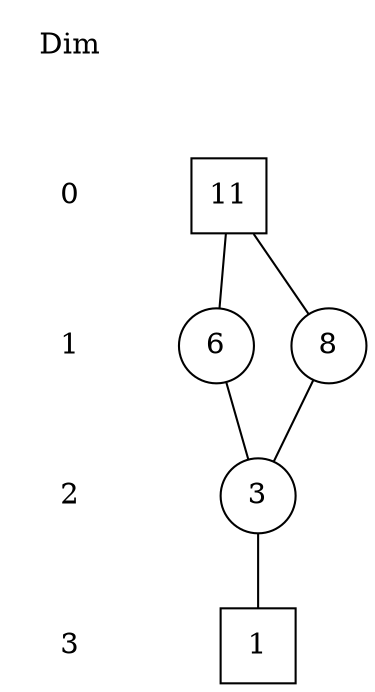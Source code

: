 digraph lattice {
size = "6,6";
"rt" [label="Dim", color=white];
"rt" -> "s0" [color=white, arrowhead=none];
"s0" [label="0", color=white];
"s0" -> "s1" [color=white, arrowhead=none];
"s1" [label="1", color=white];
"s1" -> "s2" [color=white, arrowhead=none];
"s2" [label="2", color=white];
"s2" -> "s3" [color=white, arrowhead=none];
"s3" [label="3", color=white];
"1" [label="1", shape=square];
{ rank=same; "s3" "1"; }
"2" [label="3", shape=circle];
{ rank=same; "s2" "2"; }
"3" [label="6", shape=circle];
{ rank=same; "s1" "3"; }
"4" [label="8", shape=circle];
{ rank=same; "s1" "4"; }
"5" [label="11", shape=square];
{ rank=same; "s0" "5"; }
"2" -> "1" [arrowhead=none];
"3" -> "2" [arrowhead=none];
"4" -> "2" [arrowhead=none];
"5" -> "3" [arrowhead=none];
"5" -> "4" [arrowhead=none];
}